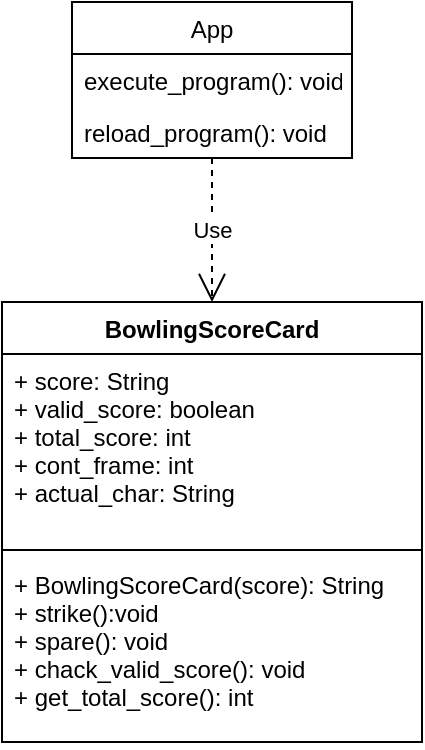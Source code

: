 <mxfile version="14.2.6" type="device"><diagram id="67a_td5NpqTCObolOYfH" name="Page-1"><mxGraphModel dx="420" dy="154" grid="1" gridSize="10" guides="1" tooltips="1" connect="1" arrows="1" fold="1" page="1" pageScale="1" pageWidth="827" pageHeight="1169" math="0" shadow="0"><root><mxCell id="0"/><mxCell id="1" parent="0"/><mxCell id="FCJc2zbi1lfGdsWeomKU-1" value="BowlingScoreCard" style="swimlane;fontStyle=1;align=center;verticalAlign=top;childLayout=stackLayout;horizontal=1;startSize=26;horizontalStack=0;resizeParent=1;resizeParentMax=0;resizeLast=0;collapsible=1;marginBottom=0;" vertex="1" parent="1"><mxGeometry x="220" y="180" width="210" height="220" as="geometry"/></mxCell><mxCell id="FCJc2zbi1lfGdsWeomKU-2" value="+ score: String&#10;+ valid_score: boolean&#10;+ total_score: int&#10;+ cont_frame: int&#10;+ actual_char: String" style="text;strokeColor=none;fillColor=none;align=left;verticalAlign=top;spacingLeft=4;spacingRight=4;overflow=hidden;rotatable=0;points=[[0,0.5],[1,0.5]];portConstraint=eastwest;" vertex="1" parent="FCJc2zbi1lfGdsWeomKU-1"><mxGeometry y="26" width="210" height="94" as="geometry"/></mxCell><mxCell id="FCJc2zbi1lfGdsWeomKU-3" value="" style="line;strokeWidth=1;fillColor=none;align=left;verticalAlign=middle;spacingTop=-1;spacingLeft=3;spacingRight=3;rotatable=0;labelPosition=right;points=[];portConstraint=eastwest;" vertex="1" parent="FCJc2zbi1lfGdsWeomKU-1"><mxGeometry y="120" width="210" height="8" as="geometry"/></mxCell><mxCell id="FCJc2zbi1lfGdsWeomKU-4" value="+ BowlingScoreCard(score): String&#10;+ strike():void&#10;+ spare(): void&#10;+ chack_valid_score(): void&#10;+ get_total_score(): int" style="text;strokeColor=none;fillColor=none;align=left;verticalAlign=top;spacingLeft=4;spacingRight=4;overflow=hidden;rotatable=0;points=[[0,0.5],[1,0.5]];portConstraint=eastwest;" vertex="1" parent="FCJc2zbi1lfGdsWeomKU-1"><mxGeometry y="128" width="210" height="92" as="geometry"/></mxCell><mxCell id="FCJc2zbi1lfGdsWeomKU-5" value="App" style="swimlane;fontStyle=0;childLayout=stackLayout;horizontal=1;startSize=26;fillColor=none;horizontalStack=0;resizeParent=1;resizeParentMax=0;resizeLast=0;collapsible=1;marginBottom=0;" vertex="1" parent="1"><mxGeometry x="255" y="30" width="140" height="78" as="geometry"/></mxCell><mxCell id="FCJc2zbi1lfGdsWeomKU-6" value="execute_program(): void" style="text;strokeColor=none;fillColor=none;align=left;verticalAlign=top;spacingLeft=4;spacingRight=4;overflow=hidden;rotatable=0;points=[[0,0.5],[1,0.5]];portConstraint=eastwest;" vertex="1" parent="FCJc2zbi1lfGdsWeomKU-5"><mxGeometry y="26" width="140" height="26" as="geometry"/></mxCell><mxCell id="FCJc2zbi1lfGdsWeomKU-7" value="reload_program(): void" style="text;strokeColor=none;fillColor=none;align=left;verticalAlign=top;spacingLeft=4;spacingRight=4;overflow=hidden;rotatable=0;points=[[0,0.5],[1,0.5]];portConstraint=eastwest;" vertex="1" parent="FCJc2zbi1lfGdsWeomKU-5"><mxGeometry y="52" width="140" height="26" as="geometry"/></mxCell><mxCell id="FCJc2zbi1lfGdsWeomKU-9" value="Use" style="endArrow=open;endSize=12;dashed=1;html=1;entryX=0.5;entryY=0;entryDx=0;entryDy=0;exitX=0.5;exitY=1;exitDx=0;exitDy=0;exitPerimeter=0;" edge="1" parent="1" source="FCJc2zbi1lfGdsWeomKU-7" target="FCJc2zbi1lfGdsWeomKU-1"><mxGeometry width="160" relative="1" as="geometry"><mxPoint x="150" y="140" as="sourcePoint"/><mxPoint x="310" y="140" as="targetPoint"/></mxGeometry></mxCell></root></mxGraphModel></diagram></mxfile>